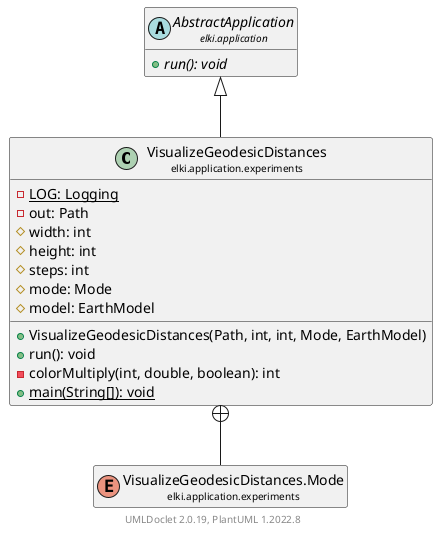 @startuml
    remove .*\.(Instance|Par|Parameterizer|Factory)$
    set namespaceSeparator none
    hide empty fields
    hide empty methods

    class "<size:14>VisualizeGeodesicDistances\n<size:10>elki.application.experiments" as elki.application.experiments.VisualizeGeodesicDistances [[VisualizeGeodesicDistances.html]] {
        {static} -LOG: Logging
        -out: Path
        #width: int
        #height: int
        #steps: int
        #mode: Mode
        #model: EarthModel
        +VisualizeGeodesicDistances(Path, int, int, Mode, EarthModel)
        +run(): void
        -colorMultiply(int, double, boolean): int
        {static} +main(String[]): void
    }

    abstract class "<size:14>AbstractApplication\n<size:10>elki.application" as elki.application.AbstractApplication [[../AbstractApplication.html]] {
        {abstract} +run(): void
    }
    enum "<size:14>VisualizeGeodesicDistances.Mode\n<size:10>elki.application.experiments" as elki.application.experiments.VisualizeGeodesicDistances.Mode [[VisualizeGeodesicDistances.Mode.html]]
    class "<size:14>VisualizeGeodesicDistances.Par\n<size:10>elki.application.experiments" as elki.application.experiments.VisualizeGeodesicDistances.Par [[VisualizeGeodesicDistances.Par.html]]

    elki.application.AbstractApplication <|-- elki.application.experiments.VisualizeGeodesicDistances
    elki.application.experiments.VisualizeGeodesicDistances +-- elki.application.experiments.VisualizeGeodesicDistances.Mode
    elki.application.experiments.VisualizeGeodesicDistances +-- elki.application.experiments.VisualizeGeodesicDistances.Par

    center footer UMLDoclet 2.0.19, PlantUML 1.2022.8
@enduml
